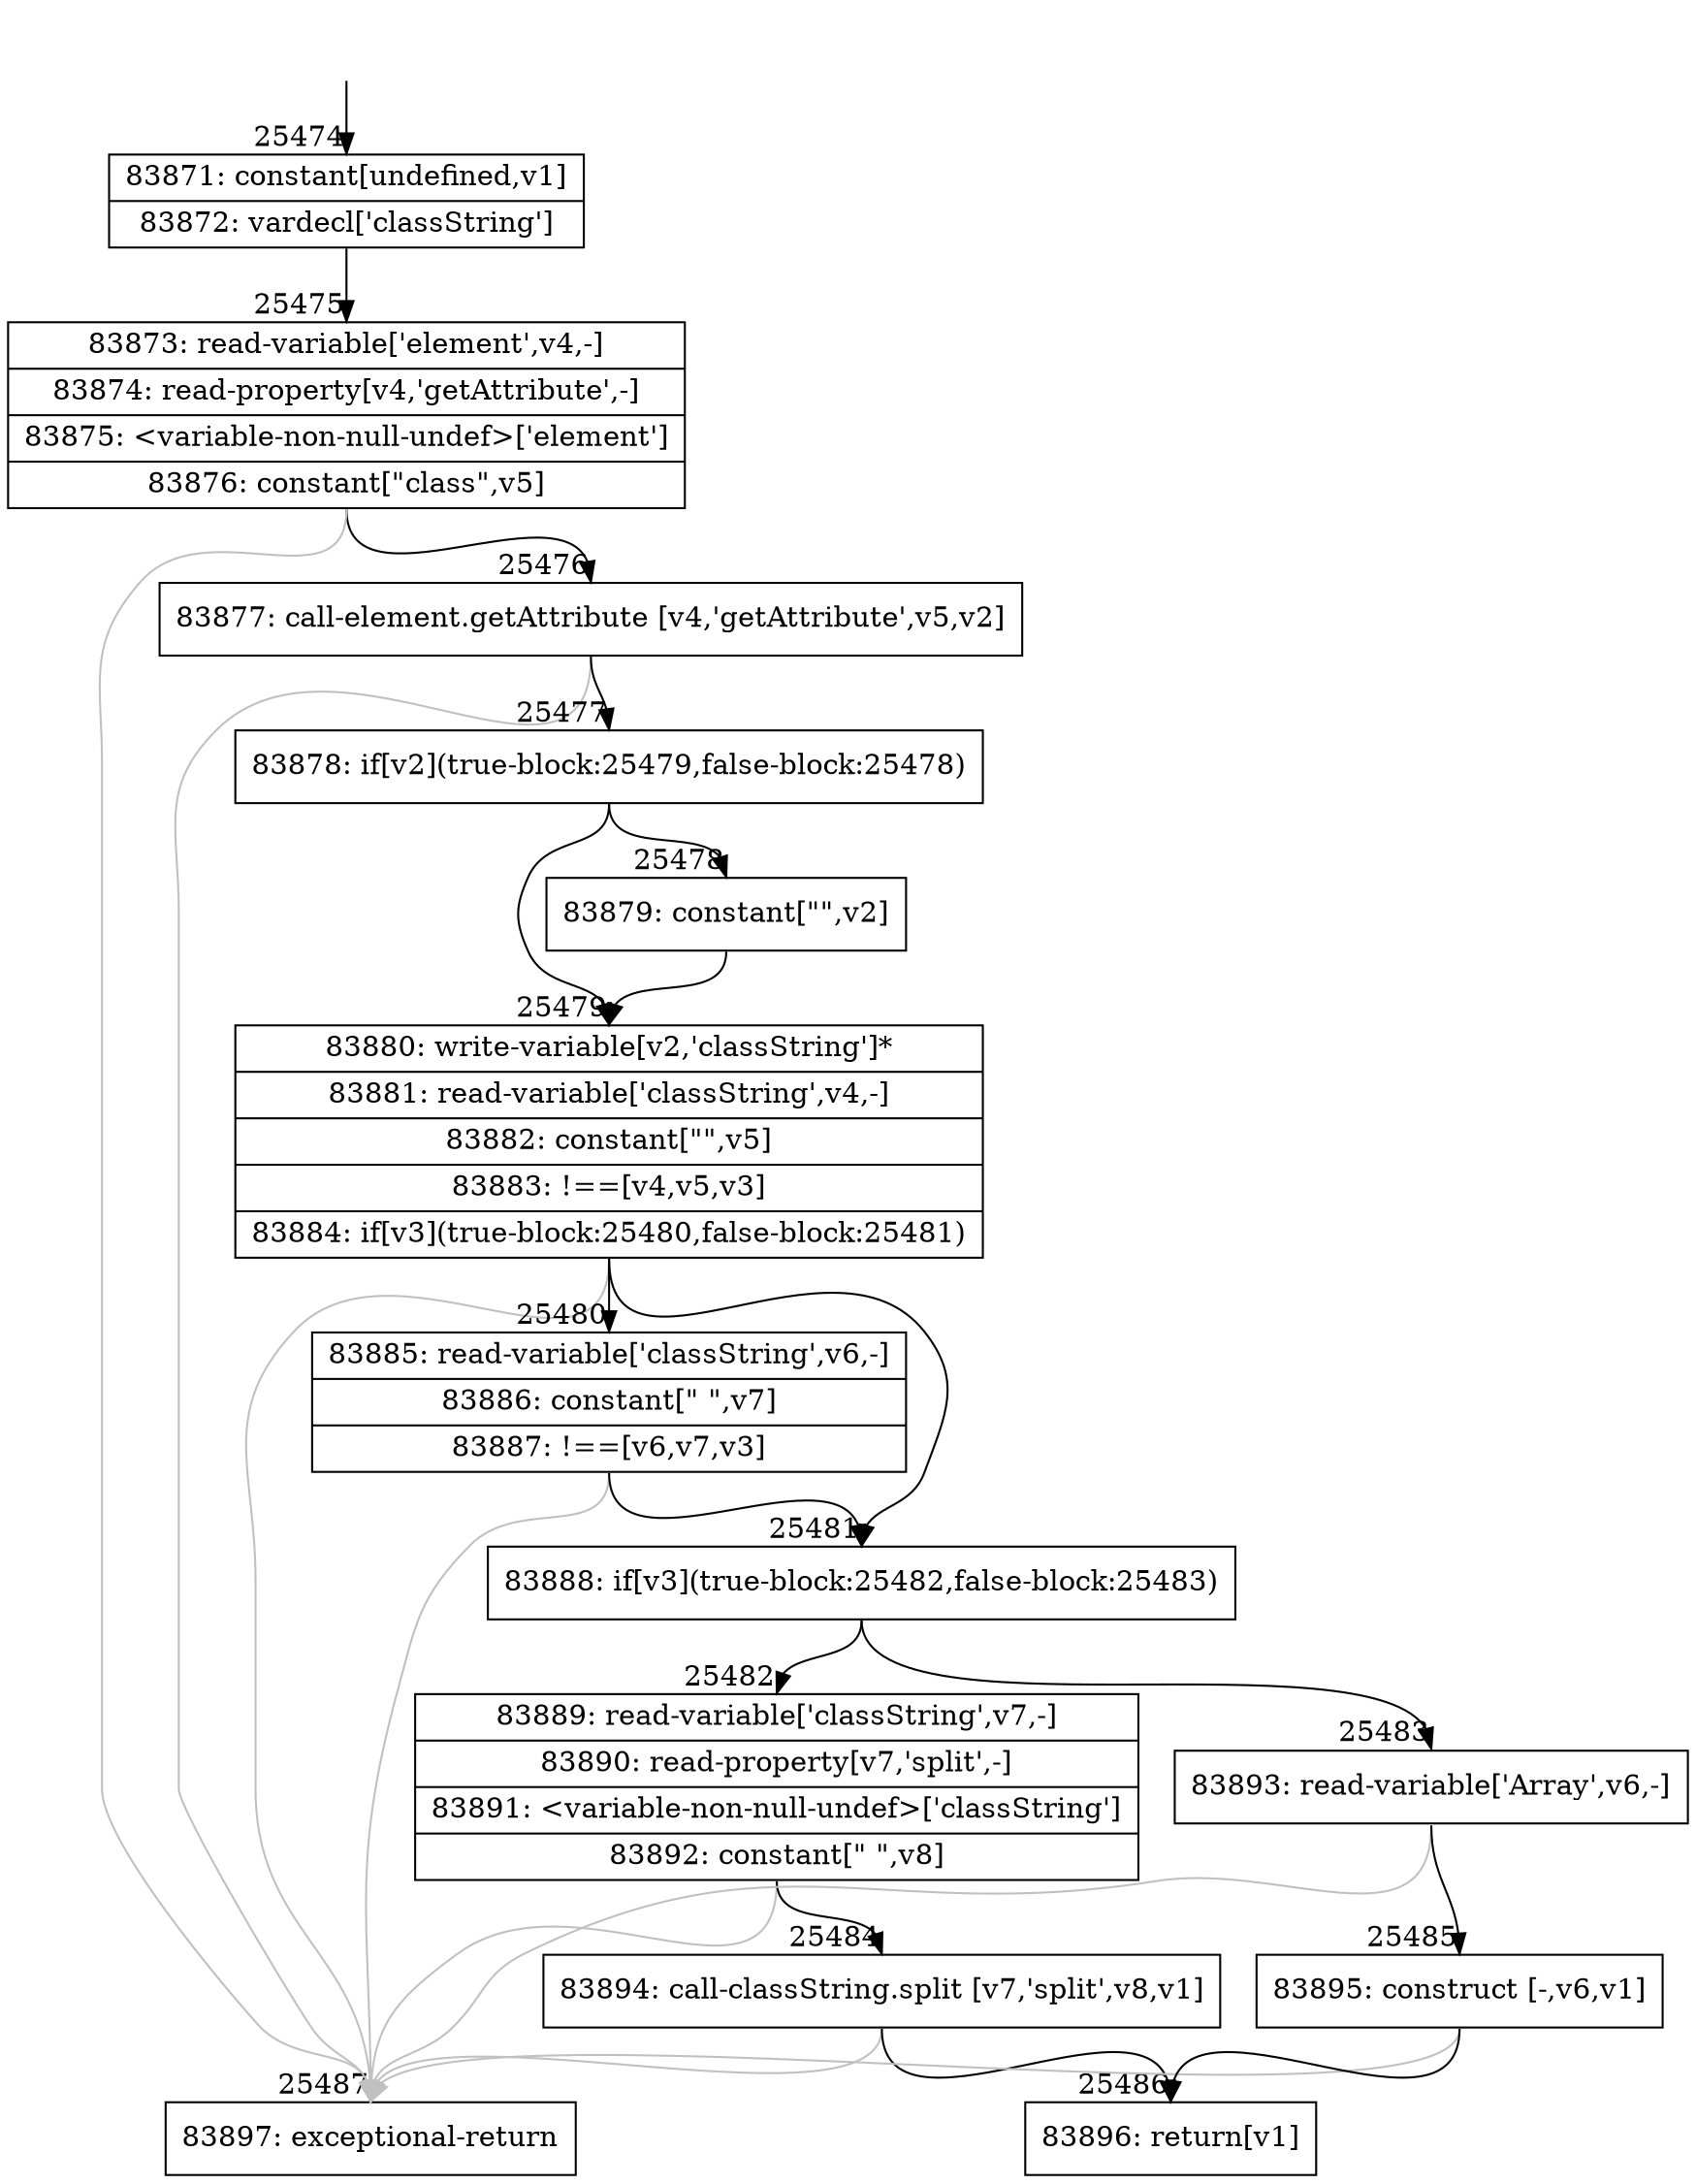 digraph {
rankdir="TD"
BB_entry2235[shape=none,label=""];
BB_entry2235 -> BB25474 [tailport=s, headport=n, headlabel="    25474"]
BB25474 [shape=record label="{83871: constant[undefined,v1]|83872: vardecl['classString']}" ] 
BB25474 -> BB25475 [tailport=s, headport=n, headlabel="      25475"]
BB25475 [shape=record label="{83873: read-variable['element',v4,-]|83874: read-property[v4,'getAttribute',-]|83875: \<variable-non-null-undef\>['element']|83876: constant[\"class\",v5]}" ] 
BB25475 -> BB25476 [tailport=s, headport=n, headlabel="      25476"]
BB25475 -> BB25487 [tailport=s, headport=n, color=gray, headlabel="      25487"]
BB25476 [shape=record label="{83877: call-element.getAttribute [v4,'getAttribute',v5,v2]}" ] 
BB25476 -> BB25477 [tailport=s, headport=n, headlabel="      25477"]
BB25476 -> BB25487 [tailport=s, headport=n, color=gray]
BB25477 [shape=record label="{83878: if[v2](true-block:25479,false-block:25478)}" ] 
BB25477 -> BB25479 [tailport=s, headport=n, headlabel="      25479"]
BB25477 -> BB25478 [tailport=s, headport=n, headlabel="      25478"]
BB25478 [shape=record label="{83879: constant[\"\",v2]}" ] 
BB25478 -> BB25479 [tailport=s, headport=n]
BB25479 [shape=record label="{83880: write-variable[v2,'classString']*|83881: read-variable['classString',v4,-]|83882: constant[\"\",v5]|83883: !==[v4,v5,v3]|83884: if[v3](true-block:25480,false-block:25481)}" ] 
BB25479 -> BB25481 [tailport=s, headport=n, headlabel="      25481"]
BB25479 -> BB25480 [tailport=s, headport=n, headlabel="      25480"]
BB25479 -> BB25487 [tailport=s, headport=n, color=gray]
BB25480 [shape=record label="{83885: read-variable['classString',v6,-]|83886: constant[\" \",v7]|83887: !==[v6,v7,v3]}" ] 
BB25480 -> BB25481 [tailport=s, headport=n]
BB25480 -> BB25487 [tailport=s, headport=n, color=gray]
BB25481 [shape=record label="{83888: if[v3](true-block:25482,false-block:25483)}" ] 
BB25481 -> BB25482 [tailport=s, headport=n, headlabel="      25482"]
BB25481 -> BB25483 [tailport=s, headport=n, headlabel="      25483"]
BB25482 [shape=record label="{83889: read-variable['classString',v7,-]|83890: read-property[v7,'split',-]|83891: \<variable-non-null-undef\>['classString']|83892: constant[\" \",v8]}" ] 
BB25482 -> BB25484 [tailport=s, headport=n, headlabel="      25484"]
BB25482 -> BB25487 [tailport=s, headport=n, color=gray]
BB25483 [shape=record label="{83893: read-variable['Array',v6,-]}" ] 
BB25483 -> BB25485 [tailport=s, headport=n, headlabel="      25485"]
BB25483 -> BB25487 [tailport=s, headport=n, color=gray]
BB25484 [shape=record label="{83894: call-classString.split [v7,'split',v8,v1]}" ] 
BB25484 -> BB25486 [tailport=s, headport=n, headlabel="      25486"]
BB25484 -> BB25487 [tailport=s, headport=n, color=gray]
BB25485 [shape=record label="{83895: construct [-,v6,v1]}" ] 
BB25485 -> BB25486 [tailport=s, headport=n]
BB25485 -> BB25487 [tailport=s, headport=n, color=gray]
BB25486 [shape=record label="{83896: return[v1]}" ] 
BB25487 [shape=record label="{83897: exceptional-return}" ] 
//#$~ 47052
}
